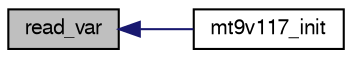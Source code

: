 digraph "read_var"
{
  edge [fontname="FreeSans",fontsize="10",labelfontname="FreeSans",labelfontsize="10"];
  node [fontname="FreeSans",fontsize="10",shape=record];
  rankdir="LR";
  Node1 [label="read_var",height=0.2,width=0.4,color="black", fillcolor="grey75", style="filled", fontcolor="black"];
  Node1 -> Node2 [dir="back",color="midnightblue",fontsize="10",style="solid",fontname="FreeSans"];
  Node2 [label="mt9v117_init",height=0.2,width=0.4,color="black", fillcolor="white", style="filled",URL="$mt9v117_8h.html#aa6ecb42ade7b40f50bc3cf8f306583a7",tooltip="Initialisation of the Aptina MT9V117 CMOS sensor (1/6 inch VGA, bottom camera) "];
}
